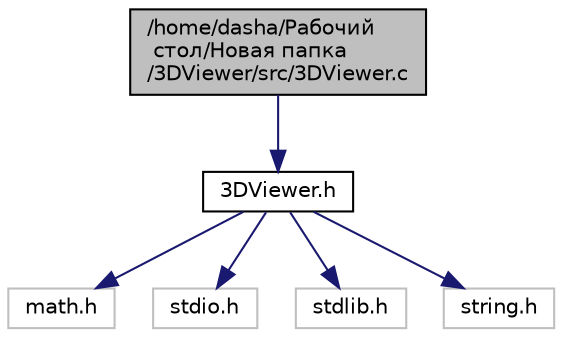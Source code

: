 digraph "/home/dasha/Рабочий стол/Новая папка/3DViewer/src/3DViewer.c"
{
 // LATEX_PDF_SIZE
  edge [fontname="Helvetica",fontsize="10",labelfontname="Helvetica",labelfontsize="10"];
  node [fontname="Helvetica",fontsize="10",shape=record];
  Node1 [label="/home/dasha/Рабочий\l стол/Новая папка\l/3DViewer/src/3DViewer.c",height=0.2,width=0.4,color="black", fillcolor="grey75", style="filled", fontcolor="black",tooltip="Исходный файл с функциями и структурами, которые используются при реализации логики работы программы ..."];
  Node1 -> Node2 [color="midnightblue",fontsize="10",style="solid",fontname="Helvetica"];
  Node2 [label="3DViewer.h",height=0.2,width=0.4,color="black", fillcolor="white", style="filled",URL="$3_d_viewer_8h.html",tooltip="Заголовочный файл с описанием функций и структур проекта 3DViewer."];
  Node2 -> Node3 [color="midnightblue",fontsize="10",style="solid",fontname="Helvetica"];
  Node3 [label="math.h",height=0.2,width=0.4,color="grey75", fillcolor="white", style="filled",tooltip=" "];
  Node2 -> Node4 [color="midnightblue",fontsize="10",style="solid",fontname="Helvetica"];
  Node4 [label="stdio.h",height=0.2,width=0.4,color="grey75", fillcolor="white", style="filled",tooltip=" "];
  Node2 -> Node5 [color="midnightblue",fontsize="10",style="solid",fontname="Helvetica"];
  Node5 [label="stdlib.h",height=0.2,width=0.4,color="grey75", fillcolor="white", style="filled",tooltip=" "];
  Node2 -> Node6 [color="midnightblue",fontsize="10",style="solid",fontname="Helvetica"];
  Node6 [label="string.h",height=0.2,width=0.4,color="grey75", fillcolor="white", style="filled",tooltip=" "];
}
